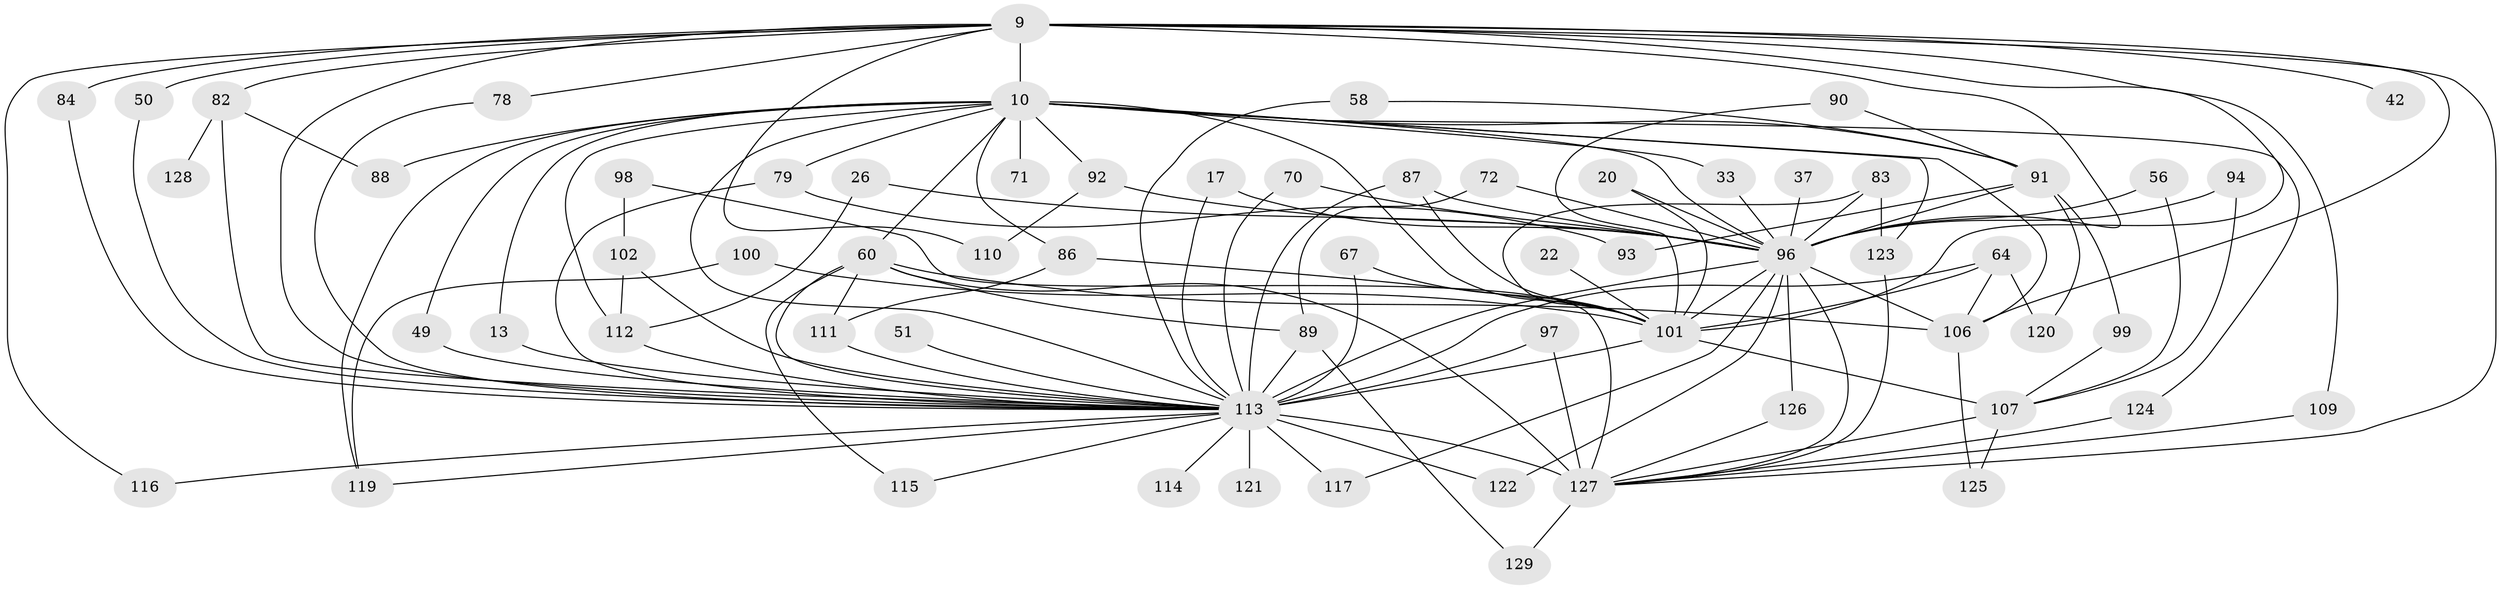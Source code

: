 // original degree distribution, {14: 0.007751937984496124, 21: 0.007751937984496124, 20: 0.007751937984496124, 34: 0.007751937984496124, 37: 0.007751937984496124, 15: 0.007751937984496124, 22: 0.015503875968992248, 16: 0.007751937984496124, 23: 0.007751937984496124, 7: 0.015503875968992248, 8: 0.015503875968992248, 2: 0.5271317829457365, 6: 0.015503875968992248, 5: 0.03875968992248062, 10: 0.007751937984496124, 3: 0.20930232558139536, 4: 0.09302325581395349}
// Generated by graph-tools (version 1.1) at 2025/45/03/09/25 04:45:57]
// undirected, 64 vertices, 128 edges
graph export_dot {
graph [start="1"]
  node [color=gray90,style=filled];
  9 [super="+6"];
  10 [super="+3"];
  13;
  17;
  20;
  22;
  26;
  33;
  37;
  42;
  49;
  50;
  51;
  56;
  58;
  60 [super="+19+31"];
  64 [super="+43"];
  67;
  70;
  71 [super="+25"];
  72;
  78;
  79 [super="+24"];
  82 [super="+74"];
  83 [super="+40+80"];
  84;
  86 [super="+61"];
  87 [super="+77"];
  88;
  89 [super="+81+34"];
  90;
  91 [super="+53"];
  92 [super="+73"];
  93;
  94;
  96 [super="+15+30+8"];
  97 [super="+65"];
  98;
  99;
  100;
  101 [super="+63+2"];
  102 [super="+16"];
  106 [super="+48+62"];
  107 [super="+12"];
  109;
  110;
  111 [super="+75"];
  112 [super="+32+69"];
  113 [super="+68+29+5"];
  114;
  115;
  116;
  117;
  119 [super="+105"];
  120;
  121 [super="+55"];
  122 [super="+27+46"];
  123 [super="+36"];
  124;
  125;
  126;
  127 [super="+108+59+103+118"];
  128;
  129;
  9 -- 10 [weight=4];
  9 -- 42 [weight=2];
  9 -- 50;
  9 -- 78;
  9 -- 84;
  9 -- 109;
  9 -- 110;
  9 -- 82 [weight=2];
  9 -- 116;
  9 -- 96 [weight=5];
  9 -- 113 [weight=4];
  9 -- 101 [weight=4];
  9 -- 127;
  9 -- 106;
  10 -- 33;
  10 -- 49;
  10 -- 60 [weight=4];
  10 -- 88;
  10 -- 101 [weight=5];
  10 -- 106;
  10 -- 71 [weight=3];
  10 -- 13;
  10 -- 124;
  10 -- 79;
  10 -- 86;
  10 -- 91 [weight=2];
  10 -- 96 [weight=4];
  10 -- 92;
  10 -- 119;
  10 -- 113 [weight=5];
  10 -- 112 [weight=3];
  10 -- 123;
  13 -- 113;
  17 -- 96;
  17 -- 113;
  20 -- 96;
  20 -- 101;
  22 -- 101 [weight=2];
  26 -- 96 [weight=2];
  26 -- 112;
  33 -- 96;
  37 -- 96 [weight=2];
  49 -- 113;
  50 -- 113;
  51 -- 113;
  56 -- 96;
  56 -- 107;
  58 -- 91;
  58 -- 113;
  60 -- 115;
  60 -- 113;
  60 -- 111;
  60 -- 106;
  60 -- 127;
  60 -- 89;
  64 -- 120;
  64 -- 113 [weight=2];
  64 -- 101;
  64 -- 106;
  67 -- 113;
  67 -- 101;
  70 -- 96;
  70 -- 113;
  72 -- 96;
  72 -- 89;
  78 -- 113;
  79 -- 93;
  79 -- 113 [weight=2];
  82 -- 128 [weight=2];
  82 -- 88;
  82 -- 113;
  83 -- 96;
  83 -- 101;
  83 -- 123 [weight=2];
  84 -- 113;
  86 -- 111;
  86 -- 101 [weight=2];
  87 -- 96;
  87 -- 113 [weight=4];
  87 -- 101;
  89 -- 113 [weight=3];
  89 -- 129;
  90 -- 91;
  90 -- 101;
  91 -- 93;
  91 -- 99;
  91 -- 120;
  91 -- 96 [weight=2];
  92 -- 110;
  92 -- 96 [weight=2];
  94 -- 96;
  94 -- 107;
  96 -- 113 [weight=6];
  96 -- 117;
  96 -- 122 [weight=3];
  96 -- 126;
  96 -- 101 [weight=5];
  96 -- 106;
  96 -- 127 [weight=3];
  97 -- 127;
  97 -- 113;
  98 -- 102;
  98 -- 127;
  99 -- 107;
  100 -- 119;
  100 -- 101 [weight=2];
  101 -- 113 [weight=6];
  101 -- 107 [weight=2];
  102 -- 113 [weight=3];
  102 -- 112;
  106 -- 125;
  107 -- 127 [weight=2];
  107 -- 125;
  109 -- 127;
  111 -- 113;
  112 -- 113 [weight=2];
  113 -- 114 [weight=2];
  113 -- 115;
  113 -- 116;
  113 -- 117;
  113 -- 119;
  113 -- 121 [weight=3];
  113 -- 122;
  113 -- 127 [weight=11];
  123 -- 127 [weight=2];
  124 -- 127;
  126 -- 127;
  127 -- 129;
}
